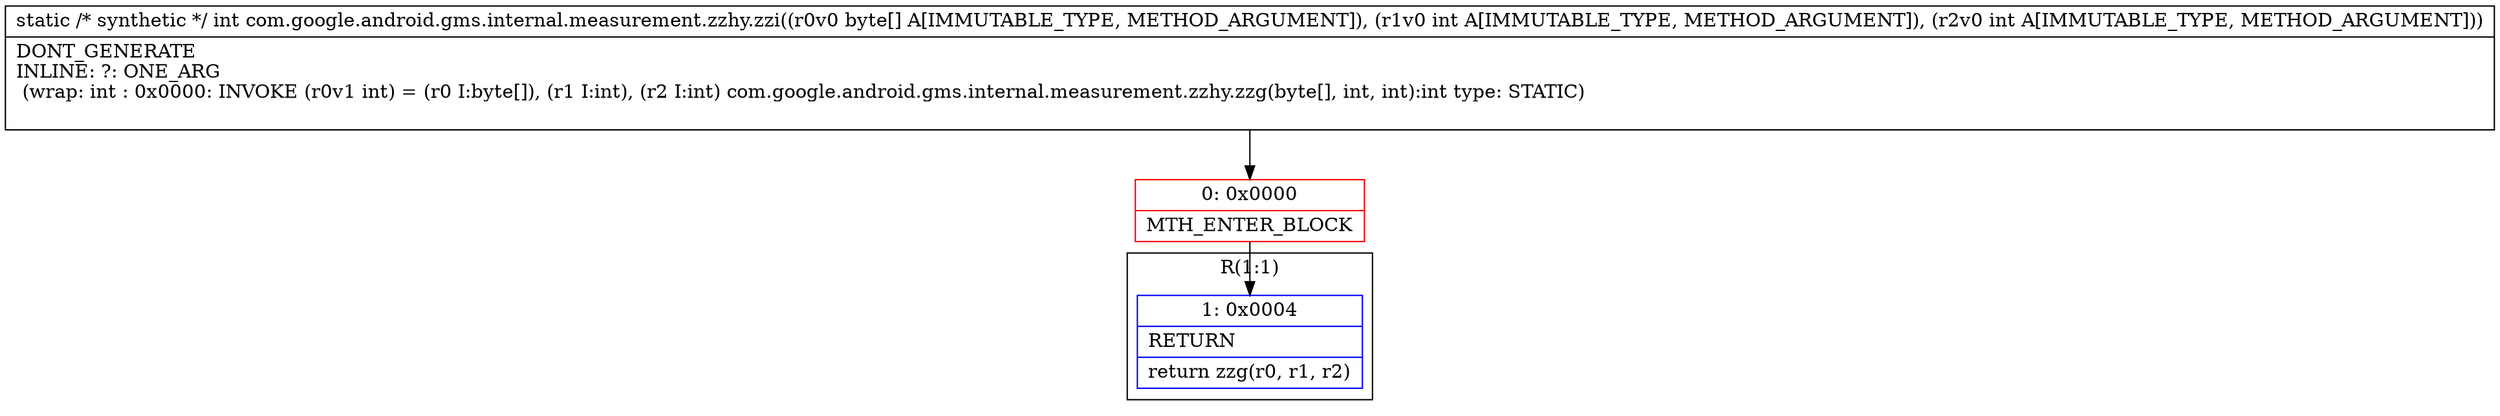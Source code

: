 digraph "CFG forcom.google.android.gms.internal.measurement.zzhy.zzi([BII)I" {
subgraph cluster_Region_1628598442 {
label = "R(1:1)";
node [shape=record,color=blue];
Node_1 [shape=record,label="{1\:\ 0x0004|RETURN\l|return zzg(r0, r1, r2)\l}"];
}
Node_0 [shape=record,color=red,label="{0\:\ 0x0000|MTH_ENTER_BLOCK\l}"];
MethodNode[shape=record,label="{static \/* synthetic *\/ int com.google.android.gms.internal.measurement.zzhy.zzi((r0v0 byte[] A[IMMUTABLE_TYPE, METHOD_ARGUMENT]), (r1v0 int A[IMMUTABLE_TYPE, METHOD_ARGUMENT]), (r2v0 int A[IMMUTABLE_TYPE, METHOD_ARGUMENT]))  | DONT_GENERATE\lINLINE: ?: ONE_ARG  \l  (wrap: int : 0x0000: INVOKE  (r0v1 int) = (r0 I:byte[]), (r1 I:int), (r2 I:int) com.google.android.gms.internal.measurement.zzhy.zzg(byte[], int, int):int type: STATIC)\l\l}"];
MethodNode -> Node_0;
Node_0 -> Node_1;
}

